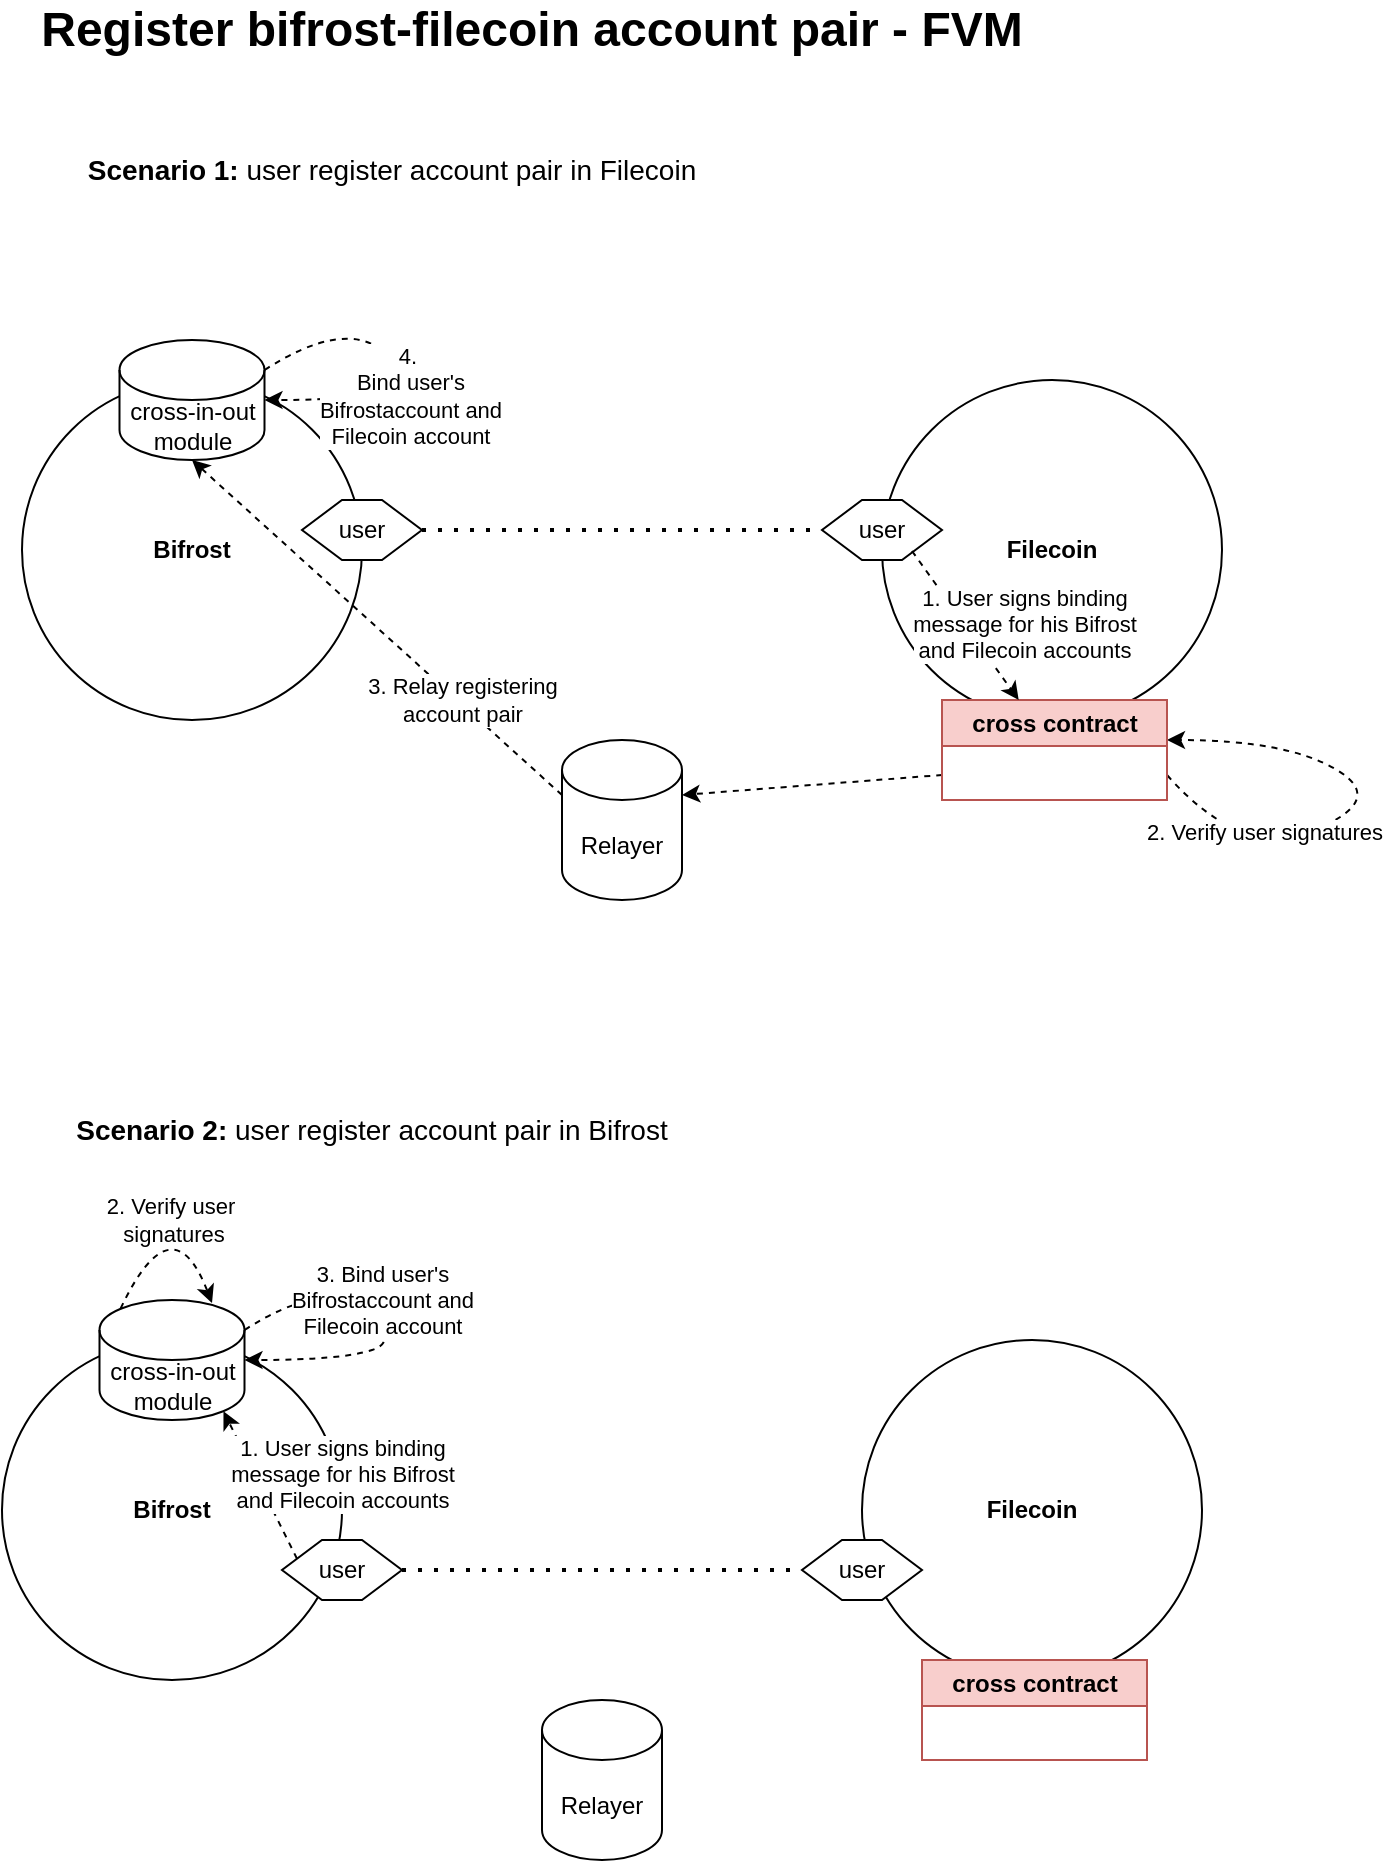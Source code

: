<mxfile version="21.0.2" type="github">
  <diagram id="1qVJCfuYaMeoUfc-0dYW" name="Page-1">
    <mxGraphModel dx="1434" dy="828" grid="1" gridSize="10" guides="1" tooltips="1" connect="1" arrows="1" fold="1" page="1" pageScale="1" pageWidth="827" pageHeight="1169" math="0" shadow="0">
      <root>
        <mxCell id="0" />
        <mxCell id="1" parent="0" />
        <mxCell id="QOcSFR8y_e22kkafj4sU-1" value="&lt;b&gt;Bifrost&lt;/b&gt;" style="ellipse;whiteSpace=wrap;html=1;aspect=fixed;" parent="1" vertex="1">
          <mxGeometry x="120" y="250" width="170" height="170" as="geometry" />
        </mxCell>
        <mxCell id="QOcSFR8y_e22kkafj4sU-2" value="&lt;b&gt;Filecoin&lt;/b&gt;" style="ellipse;whiteSpace=wrap;html=1;aspect=fixed;" parent="1" vertex="1">
          <mxGeometry x="550" y="250" width="170" height="170" as="geometry" />
        </mxCell>
        <mxCell id="QOcSFR8y_e22kkafj4sU-6" value="user" style="shape=hexagon;perimeter=hexagonPerimeter2;whiteSpace=wrap;html=1;fixedSize=1;" parent="1" vertex="1">
          <mxGeometry x="260" y="310" width="60" height="30" as="geometry" />
        </mxCell>
        <mxCell id="QOcSFR8y_e22kkafj4sU-7" value="user" style="shape=hexagon;perimeter=hexagonPerimeter2;whiteSpace=wrap;html=1;fixedSize=1;" parent="1" vertex="1">
          <mxGeometry x="520" y="310" width="60" height="30" as="geometry" />
        </mxCell>
        <mxCell id="QOcSFR8y_e22kkafj4sU-8" value="" style="endArrow=none;dashed=1;html=1;dashPattern=1 3;strokeWidth=2;rounded=0;exitX=1;exitY=0.5;exitDx=0;exitDy=0;entryX=0;entryY=0.5;entryDx=0;entryDy=0;" parent="1" source="QOcSFR8y_e22kkafj4sU-6" target="QOcSFR8y_e22kkafj4sU-7" edge="1">
          <mxGeometry width="50" height="50" relative="1" as="geometry">
            <mxPoint x="360" y="390" as="sourcePoint" />
            <mxPoint x="410" y="340" as="targetPoint" />
          </mxGeometry>
        </mxCell>
        <mxCell id="QOcSFR8y_e22kkafj4sU-11" value="cross-in-out module" style="shape=cylinder3;whiteSpace=wrap;html=1;boundedLbl=1;backgroundOutline=1;size=15;" parent="1" vertex="1">
          <mxGeometry x="168.75" y="230" width="72.5" height="60" as="geometry" />
        </mxCell>
        <mxCell id="QOcSFR8y_e22kkafj4sU-21" value="4.&amp;nbsp;&lt;br&gt;Bind user&#39;s &lt;br&gt;Bifrostaccount and &lt;br&gt;Filecoin account" style="curved=1;endArrow=classic;html=1;rounded=0;exitX=1;exitY=0;exitDx=0;exitDy=15;exitPerimeter=0;entryX=1;entryY=0.5;entryDx=0;entryDy=0;dashed=1;entryPerimeter=0;" parent="1" source="QOcSFR8y_e22kkafj4sU-11" target="QOcSFR8y_e22kkafj4sU-11" edge="1">
          <mxGeometry x="0.08" y="-10" width="50" height="50" relative="1" as="geometry">
            <mxPoint x="290" y="260" as="sourcePoint" />
            <mxPoint x="340" y="210" as="targetPoint" />
            <Array as="points">
              <mxPoint x="280" y="220" />
              <mxPoint x="320" y="250" />
              <mxPoint x="290" y="260" />
            </Array>
            <mxPoint as="offset" />
          </mxGeometry>
        </mxCell>
        <mxCell id="womPOICztjm91fhaPhi_-1" value="Relayer" style="shape=cylinder3;whiteSpace=wrap;html=1;boundedLbl=1;backgroundOutline=1;size=15;" parent="1" vertex="1">
          <mxGeometry x="390" y="430" width="60" height="80" as="geometry" />
        </mxCell>
        <mxCell id="womPOICztjm91fhaPhi_-12" value="" style="endArrow=classic;html=1;rounded=0;dashed=1;exitX=0;exitY=0;exitDx=0;exitDy=27.5;exitPerimeter=0;entryX=0.5;entryY=1;entryDx=0;entryDy=0;entryPerimeter=0;" parent="1" source="womPOICztjm91fhaPhi_-1" target="QOcSFR8y_e22kkafj4sU-11" edge="1">
          <mxGeometry width="50" height="50" relative="1" as="geometry">
            <mxPoint x="270" y="550" as="sourcePoint" />
            <mxPoint x="320" y="500" as="targetPoint" />
          </mxGeometry>
        </mxCell>
        <mxCell id="OPFD0uDVI70I2edXx8z7-1" value="3. Relay registering&lt;br&gt;account pair" style="edgeLabel;html=1;align=center;verticalAlign=middle;resizable=0;points=[];" parent="womPOICztjm91fhaPhi_-12" vertex="1" connectable="0">
          <mxGeometry x="-0.108" y="2" relative="1" as="geometry">
            <mxPoint x="34" y="26" as="offset" />
          </mxGeometry>
        </mxCell>
        <mxCell id="womPOICztjm91fhaPhi_-15" value="Register bifrost-filecoin account pair - FVM" style="text;html=1;strokeColor=none;fillColor=none;align=center;verticalAlign=middle;whiteSpace=wrap;rounded=0;fontStyle=1;fontSize=24;" parent="1" vertex="1">
          <mxGeometry x="120" y="60" width="510" height="30" as="geometry" />
        </mxCell>
        <mxCell id="vZTD1PaGSZ1KzE3osccO-2" value="" style="curved=1;endArrow=classic;html=1;rounded=0;dashed=1;exitX=1;exitY=0.75;exitDx=0;exitDy=0;" parent="1" source="-ivOY6Kmh-wdL6nx-EE1-1" edge="1">
          <mxGeometry width="50" height="50" relative="1" as="geometry">
            <mxPoint x="680" y="450" as="sourcePoint" />
            <mxPoint x="692.5" y="430" as="targetPoint" />
            <Array as="points">
              <mxPoint x="730" y="490" />
              <mxPoint x="802.5" y="460" />
              <mxPoint x="752.5" y="430" />
            </Array>
          </mxGeometry>
        </mxCell>
        <mxCell id="-ivOY6Kmh-wdL6nx-EE1-4" value="2. Verify user signatures" style="edgeLabel;html=1;align=center;verticalAlign=middle;resizable=0;points=[];" vertex="1" connectable="0" parent="vZTD1PaGSZ1KzE3osccO-2">
          <mxGeometry x="-0.43" y="9" relative="1" as="geometry">
            <mxPoint as="offset" />
          </mxGeometry>
        </mxCell>
        <mxCell id="vZTD1PaGSZ1KzE3osccO-3" value="" style="curved=1;endArrow=classic;html=1;rounded=0;dashed=1;exitX=0;exitY=0.75;exitDx=0;exitDy=0;entryX=1;entryY=0;entryDx=0;entryDy=27.5;entryPerimeter=0;" parent="1" source="-ivOY6Kmh-wdL6nx-EE1-1" target="womPOICztjm91fhaPhi_-1" edge="1">
          <mxGeometry width="50" height="50" relative="1" as="geometry">
            <mxPoint x="400" y="270" as="sourcePoint" />
            <mxPoint x="450" y="220" as="targetPoint" />
            <Array as="points" />
          </mxGeometry>
        </mxCell>
        <mxCell id="-ivOY6Kmh-wdL6nx-EE1-1" value="cross contract" style="swimlane;whiteSpace=wrap;html=1;fillColor=#f8cecc;strokeColor=#b85450;" vertex="1" parent="1">
          <mxGeometry x="580" y="410" width="112.5" height="50" as="geometry" />
        </mxCell>
        <mxCell id="-ivOY6Kmh-wdL6nx-EE1-2" value="" style="endArrow=classic;html=1;rounded=0;exitX=0.75;exitY=0.85;exitDx=0;exitDy=0;exitPerimeter=0;dashed=1;" edge="1" parent="1" source="QOcSFR8y_e22kkafj4sU-7" target="-ivOY6Kmh-wdL6nx-EE1-1">
          <mxGeometry width="50" height="50" relative="1" as="geometry">
            <mxPoint x="690" y="230" as="sourcePoint" />
            <mxPoint x="740" y="180" as="targetPoint" />
          </mxGeometry>
        </mxCell>
        <mxCell id="-ivOY6Kmh-wdL6nx-EE1-3" value="1. User signs binding&lt;br style=&quot;border-color: var(--border-color);&quot;&gt;message for his Bifrost&lt;br style=&quot;border-color: var(--border-color);&quot;&gt;and Filecoin accounts" style="edgeLabel;html=1;align=center;verticalAlign=middle;resizable=0;points=[];" vertex="1" connectable="0" parent="-ivOY6Kmh-wdL6nx-EE1-2">
          <mxGeometry x="-0.424" y="-2" relative="1" as="geometry">
            <mxPoint x="42" y="14" as="offset" />
          </mxGeometry>
        </mxCell>
        <mxCell id="-ivOY6Kmh-wdL6nx-EE1-5" value="&lt;font style=&quot;font-size: 14px;&quot;&gt;&lt;b&gt;Scenario 1:&lt;/b&gt; user register account pair in Filecoin&lt;/font&gt;" style="text;html=1;strokeColor=none;fillColor=none;align=center;verticalAlign=middle;whiteSpace=wrap;rounded=0;" vertex="1" parent="1">
          <mxGeometry x="140" y="130" width="330" height="30" as="geometry" />
        </mxCell>
        <mxCell id="-ivOY6Kmh-wdL6nx-EE1-6" value="&lt;b&gt;Bifrost&lt;/b&gt;" style="ellipse;whiteSpace=wrap;html=1;aspect=fixed;" vertex="1" parent="1">
          <mxGeometry x="110" y="730" width="170" height="170" as="geometry" />
        </mxCell>
        <mxCell id="-ivOY6Kmh-wdL6nx-EE1-7" value="&lt;b&gt;Filecoin&lt;/b&gt;" style="ellipse;whiteSpace=wrap;html=1;aspect=fixed;" vertex="1" parent="1">
          <mxGeometry x="540" y="730" width="170" height="170" as="geometry" />
        </mxCell>
        <mxCell id="-ivOY6Kmh-wdL6nx-EE1-8" value="user" style="shape=hexagon;perimeter=hexagonPerimeter2;whiteSpace=wrap;html=1;fixedSize=1;" vertex="1" parent="1">
          <mxGeometry x="250" y="830" width="60" height="30" as="geometry" />
        </mxCell>
        <mxCell id="-ivOY6Kmh-wdL6nx-EE1-9" value="user" style="shape=hexagon;perimeter=hexagonPerimeter2;whiteSpace=wrap;html=1;fixedSize=1;" vertex="1" parent="1">
          <mxGeometry x="510" y="830" width="60" height="30" as="geometry" />
        </mxCell>
        <mxCell id="-ivOY6Kmh-wdL6nx-EE1-10" value="" style="endArrow=none;dashed=1;html=1;dashPattern=1 3;strokeWidth=2;rounded=0;exitX=1;exitY=0.5;exitDx=0;exitDy=0;entryX=0;entryY=0.5;entryDx=0;entryDy=0;" edge="1" parent="1" source="-ivOY6Kmh-wdL6nx-EE1-8" target="-ivOY6Kmh-wdL6nx-EE1-9">
          <mxGeometry width="50" height="50" relative="1" as="geometry">
            <mxPoint x="350" y="870" as="sourcePoint" />
            <mxPoint x="400" y="820" as="targetPoint" />
          </mxGeometry>
        </mxCell>
        <mxCell id="-ivOY6Kmh-wdL6nx-EE1-11" value="cross-in-out module" style="shape=cylinder3;whiteSpace=wrap;html=1;boundedLbl=1;backgroundOutline=1;size=15;" vertex="1" parent="1">
          <mxGeometry x="158.75" y="710" width="72.5" height="60" as="geometry" />
        </mxCell>
        <mxCell id="-ivOY6Kmh-wdL6nx-EE1-12" value="3.&amp;nbsp;Bind user&#39;s &lt;br&gt;Bifrostaccount and &lt;br&gt;Filecoin account" style="curved=1;endArrow=classic;html=1;rounded=0;exitX=1;exitY=0;exitDx=0;exitDy=15;exitPerimeter=0;entryX=1;entryY=0.5;entryDx=0;entryDy=0;dashed=1;entryPerimeter=0;" edge="1" parent="1" source="-ivOY6Kmh-wdL6nx-EE1-11" target="-ivOY6Kmh-wdL6nx-EE1-11">
          <mxGeometry x="-0.137" y="10" width="50" height="50" relative="1" as="geometry">
            <mxPoint x="280" y="740" as="sourcePoint" />
            <mxPoint x="330" y="690" as="targetPoint" />
            <Array as="points">
              <mxPoint x="270" y="700" />
              <mxPoint x="310" y="730" />
              <mxPoint x="280" y="740" />
            </Array>
            <mxPoint as="offset" />
          </mxGeometry>
        </mxCell>
        <mxCell id="-ivOY6Kmh-wdL6nx-EE1-13" value="Relayer" style="shape=cylinder3;whiteSpace=wrap;html=1;boundedLbl=1;backgroundOutline=1;size=15;" vertex="1" parent="1">
          <mxGeometry x="380" y="910" width="60" height="80" as="geometry" />
        </mxCell>
        <mxCell id="-ivOY6Kmh-wdL6nx-EE1-19" value="cross contract" style="swimlane;whiteSpace=wrap;html=1;fillColor=#f8cecc;strokeColor=#b85450;" vertex="1" parent="1">
          <mxGeometry x="570" y="890" width="112.5" height="50" as="geometry" />
        </mxCell>
        <mxCell id="-ivOY6Kmh-wdL6nx-EE1-22" value="&lt;font style=&quot;font-size: 14px;&quot;&gt;&lt;b&gt;Scenario 2:&lt;/b&gt; user register account pair in Bifrost&lt;/font&gt;" style="text;html=1;strokeColor=none;fillColor=none;align=center;verticalAlign=middle;whiteSpace=wrap;rounded=0;" vertex="1" parent="1">
          <mxGeometry x="130" y="610" width="330" height="30" as="geometry" />
        </mxCell>
        <mxCell id="-ivOY6Kmh-wdL6nx-EE1-23" value="" style="endArrow=classic;html=1;rounded=0;entryX=0.855;entryY=1;entryDx=0;entryDy=-4.35;entryPerimeter=0;exitX=0;exitY=0.25;exitDx=0;exitDy=0;dashed=1;" edge="1" parent="1" source="-ivOY6Kmh-wdL6nx-EE1-8" target="-ivOY6Kmh-wdL6nx-EE1-11">
          <mxGeometry width="50" height="50" relative="1" as="geometry">
            <mxPoint x="181.25" y="860" as="sourcePoint" />
            <mxPoint x="231.25" y="810" as="targetPoint" />
          </mxGeometry>
        </mxCell>
        <mxCell id="-ivOY6Kmh-wdL6nx-EE1-24" value="1. User signs binding&lt;br style=&quot;border-color: var(--border-color);&quot;&gt;message for his Bifrost&lt;br style=&quot;border-color: var(--border-color);&quot;&gt;and Filecoin accounts" style="edgeLabel;html=1;align=center;verticalAlign=middle;resizable=0;points=[];" vertex="1" connectable="0" parent="-ivOY6Kmh-wdL6nx-EE1-23">
          <mxGeometry x="0.128" y="-2" relative="1" as="geometry">
            <mxPoint x="41" as="offset" />
          </mxGeometry>
        </mxCell>
        <mxCell id="-ivOY6Kmh-wdL6nx-EE1-25" value="" style="curved=1;endArrow=classic;html=1;rounded=0;exitX=0.145;exitY=0;exitDx=0;exitDy=4.35;exitPerimeter=0;dashed=1;entryX=0.776;entryY=0.025;entryDx=0;entryDy=0;entryPerimeter=0;" edge="1" parent="1" source="-ivOY6Kmh-wdL6nx-EE1-11" target="-ivOY6Kmh-wdL6nx-EE1-11">
          <mxGeometry width="50" height="50" relative="1" as="geometry">
            <mxPoint x="100" y="730" as="sourcePoint" />
            <mxPoint x="150" y="680" as="targetPoint" />
            <Array as="points">
              <mxPoint x="195" y="660" />
            </Array>
          </mxGeometry>
        </mxCell>
        <mxCell id="-ivOY6Kmh-wdL6nx-EE1-26" value="2. Verify user&lt;br&gt;&amp;nbsp;signatures" style="edgeLabel;html=1;align=center;verticalAlign=middle;resizable=0;points=[];" vertex="1" connectable="0" parent="-ivOY6Kmh-wdL6nx-EE1-25">
          <mxGeometry x="-0.005" relative="1" as="geometry">
            <mxPoint y="7" as="offset" />
          </mxGeometry>
        </mxCell>
      </root>
    </mxGraphModel>
  </diagram>
</mxfile>
